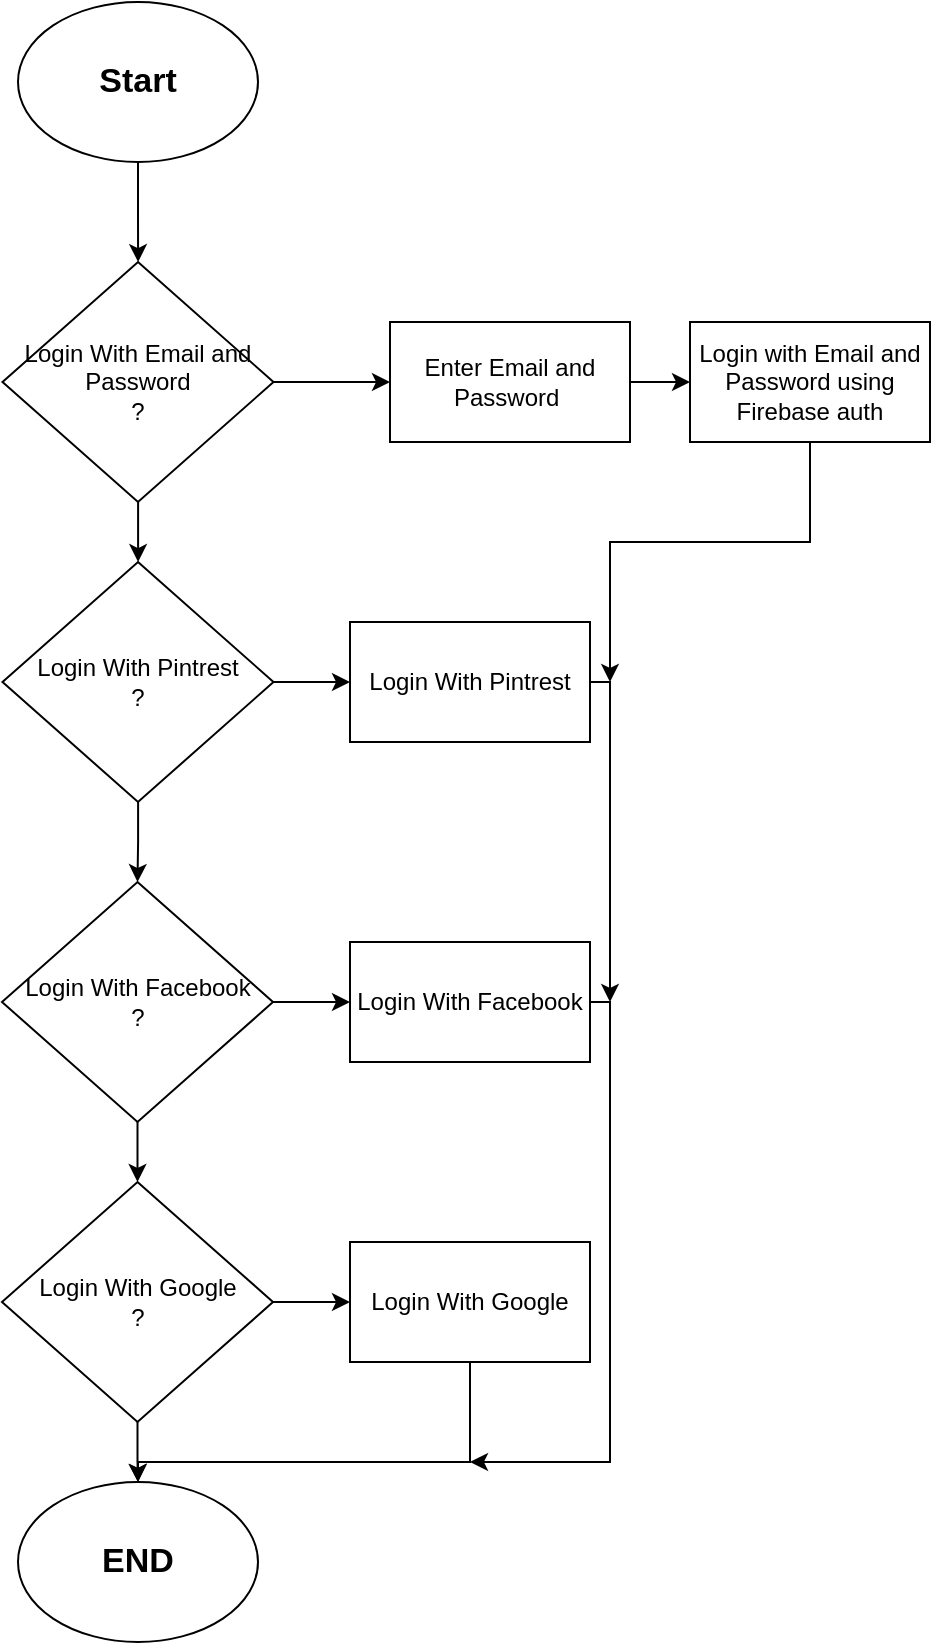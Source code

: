 <mxfile version="13.6.2" type="device"><diagram id="C5RBs43oDa-KdzZeNtuy" name="Page-1"><mxGraphModel dx="1024" dy="592" grid="1" gridSize="10" guides="1" tooltips="1" connect="1" arrows="1" fold="1" page="1" pageScale="1" pageWidth="827" pageHeight="1169" math="0" shadow="0"><root><mxCell id="WIyWlLk6GJQsqaUBKTNV-0"/><mxCell id="WIyWlLk6GJQsqaUBKTNV-1" parent="WIyWlLk6GJQsqaUBKTNV-0"/><mxCell id="PojsJdCrzXa4NBmwP8k9-3" value="" style="edgeStyle=orthogonalEdgeStyle;rounded=0;orthogonalLoop=1;jettySize=auto;html=1;" edge="1" parent="WIyWlLk6GJQsqaUBKTNV-1" source="PojsJdCrzXa4NBmwP8k9-1" target="PojsJdCrzXa4NBmwP8k9-2"><mxGeometry relative="1" as="geometry"/></mxCell><mxCell id="PojsJdCrzXa4NBmwP8k9-1" value="&lt;b&gt;&lt;font style=&quot;font-size: 17px&quot;&gt;Start&lt;/font&gt;&lt;/b&gt;" style="ellipse;whiteSpace=wrap;html=1;" vertex="1" parent="WIyWlLk6GJQsqaUBKTNV-1"><mxGeometry x="354" y="40" width="120" height="80" as="geometry"/></mxCell><mxCell id="PojsJdCrzXa4NBmwP8k9-5" value="" style="edgeStyle=orthogonalEdgeStyle;rounded=0;orthogonalLoop=1;jettySize=auto;html=1;" edge="1" parent="WIyWlLk6GJQsqaUBKTNV-1" source="PojsJdCrzXa4NBmwP8k9-2" target="PojsJdCrzXa4NBmwP8k9-4"><mxGeometry relative="1" as="geometry"/></mxCell><mxCell id="PojsJdCrzXa4NBmwP8k9-9" value="" style="edgeStyle=orthogonalEdgeStyle;rounded=0;orthogonalLoop=1;jettySize=auto;html=1;" edge="1" parent="WIyWlLk6GJQsqaUBKTNV-1" source="PojsJdCrzXa4NBmwP8k9-2" target="PojsJdCrzXa4NBmwP8k9-8"><mxGeometry relative="1" as="geometry"/></mxCell><mxCell id="PojsJdCrzXa4NBmwP8k9-2" value="Login With Email and Password&lt;br&gt;?" style="rhombus;whiteSpace=wrap;html=1;" vertex="1" parent="WIyWlLk6GJQsqaUBKTNV-1"><mxGeometry x="346.25" y="170" width="135.5" height="120" as="geometry"/></mxCell><mxCell id="PojsJdCrzXa4NBmwP8k9-7" value="" style="edgeStyle=orthogonalEdgeStyle;rounded=0;orthogonalLoop=1;jettySize=auto;html=1;" edge="1" parent="WIyWlLk6GJQsqaUBKTNV-1" source="PojsJdCrzXa4NBmwP8k9-4" target="PojsJdCrzXa4NBmwP8k9-6"><mxGeometry relative="1" as="geometry"/></mxCell><mxCell id="PojsJdCrzXa4NBmwP8k9-4" value="Enter Email and Password&amp;nbsp;" style="rounded=0;whiteSpace=wrap;html=1;" vertex="1" parent="WIyWlLk6GJQsqaUBKTNV-1"><mxGeometry x="540" y="200" width="120" height="60" as="geometry"/></mxCell><mxCell id="PojsJdCrzXa4NBmwP8k9-25" style="edgeStyle=orthogonalEdgeStyle;rounded=0;orthogonalLoop=1;jettySize=auto;html=1;" edge="1" parent="WIyWlLk6GJQsqaUBKTNV-1" source="PojsJdCrzXa4NBmwP8k9-6"><mxGeometry relative="1" as="geometry"><mxPoint x="650" y="380" as="targetPoint"/><Array as="points"><mxPoint x="750" y="310"/><mxPoint x="650" y="310"/></Array></mxGeometry></mxCell><mxCell id="PojsJdCrzXa4NBmwP8k9-6" value="Login with Email and Password using Firebase auth" style="rounded=0;whiteSpace=wrap;html=1;" vertex="1" parent="WIyWlLk6GJQsqaUBKTNV-1"><mxGeometry x="690" y="200" width="120" height="60" as="geometry"/></mxCell><mxCell id="PojsJdCrzXa4NBmwP8k9-11" value="" style="edgeStyle=orthogonalEdgeStyle;rounded=0;orthogonalLoop=1;jettySize=auto;html=1;" edge="1" parent="WIyWlLk6GJQsqaUBKTNV-1" source="PojsJdCrzXa4NBmwP8k9-8" target="PojsJdCrzXa4NBmwP8k9-10"><mxGeometry relative="1" as="geometry"/></mxCell><mxCell id="PojsJdCrzXa4NBmwP8k9-14" value="" style="edgeStyle=orthogonalEdgeStyle;rounded=0;orthogonalLoop=1;jettySize=auto;html=1;" edge="1" parent="WIyWlLk6GJQsqaUBKTNV-1" source="PojsJdCrzXa4NBmwP8k9-8" target="PojsJdCrzXa4NBmwP8k9-12"><mxGeometry relative="1" as="geometry"/></mxCell><mxCell id="PojsJdCrzXa4NBmwP8k9-8" value="Login With Pintrest&lt;br&gt;?" style="rhombus;whiteSpace=wrap;html=1;" vertex="1" parent="WIyWlLk6GJQsqaUBKTNV-1"><mxGeometry x="346.25" y="320" width="135.5" height="120" as="geometry"/></mxCell><mxCell id="PojsJdCrzXa4NBmwP8k9-24" style="edgeStyle=orthogonalEdgeStyle;rounded=0;orthogonalLoop=1;jettySize=auto;html=1;" edge="1" parent="WIyWlLk6GJQsqaUBKTNV-1" source="PojsJdCrzXa4NBmwP8k9-10"><mxGeometry relative="1" as="geometry"><mxPoint x="650" y="540" as="targetPoint"/><Array as="points"><mxPoint x="650" y="380"/></Array></mxGeometry></mxCell><mxCell id="PojsJdCrzXa4NBmwP8k9-10" value="Login With Pintrest" style="rounded=0;whiteSpace=wrap;html=1;" vertex="1" parent="WIyWlLk6GJQsqaUBKTNV-1"><mxGeometry x="520" y="350" width="120" height="60" as="geometry"/></mxCell><mxCell id="PojsJdCrzXa4NBmwP8k9-15" value="" style="edgeStyle=orthogonalEdgeStyle;rounded=0;orthogonalLoop=1;jettySize=auto;html=1;" edge="1" parent="WIyWlLk6GJQsqaUBKTNV-1" source="PojsJdCrzXa4NBmwP8k9-12" target="PojsJdCrzXa4NBmwP8k9-13"><mxGeometry relative="1" as="geometry"/></mxCell><mxCell id="PojsJdCrzXa4NBmwP8k9-18" value="" style="edgeStyle=orthogonalEdgeStyle;rounded=0;orthogonalLoop=1;jettySize=auto;html=1;" edge="1" parent="WIyWlLk6GJQsqaUBKTNV-1" source="PojsJdCrzXa4NBmwP8k9-12" target="PojsJdCrzXa4NBmwP8k9-16"><mxGeometry relative="1" as="geometry"/></mxCell><mxCell id="PojsJdCrzXa4NBmwP8k9-12" value="Login With Facebook&lt;br&gt;?" style="rhombus;whiteSpace=wrap;html=1;" vertex="1" parent="WIyWlLk6GJQsqaUBKTNV-1"><mxGeometry x="346" y="480" width="135.5" height="120" as="geometry"/></mxCell><mxCell id="PojsJdCrzXa4NBmwP8k9-23" style="edgeStyle=orthogonalEdgeStyle;rounded=0;orthogonalLoop=1;jettySize=auto;html=1;" edge="1" parent="WIyWlLk6GJQsqaUBKTNV-1" source="PojsJdCrzXa4NBmwP8k9-13"><mxGeometry relative="1" as="geometry"><mxPoint x="580" y="770" as="targetPoint"/><Array as="points"><mxPoint x="650" y="540"/><mxPoint x="650" y="770"/></Array></mxGeometry></mxCell><mxCell id="PojsJdCrzXa4NBmwP8k9-13" value="Login With Facebook" style="rounded=0;whiteSpace=wrap;html=1;" vertex="1" parent="WIyWlLk6GJQsqaUBKTNV-1"><mxGeometry x="520" y="510" width="120" height="60" as="geometry"/></mxCell><mxCell id="PojsJdCrzXa4NBmwP8k9-19" value="" style="edgeStyle=orthogonalEdgeStyle;rounded=0;orthogonalLoop=1;jettySize=auto;html=1;" edge="1" parent="WIyWlLk6GJQsqaUBKTNV-1" source="PojsJdCrzXa4NBmwP8k9-16" target="PojsJdCrzXa4NBmwP8k9-17"><mxGeometry relative="1" as="geometry"/></mxCell><mxCell id="PojsJdCrzXa4NBmwP8k9-21" value="" style="edgeStyle=orthogonalEdgeStyle;rounded=0;orthogonalLoop=1;jettySize=auto;html=1;" edge="1" parent="WIyWlLk6GJQsqaUBKTNV-1" source="PojsJdCrzXa4NBmwP8k9-16" target="PojsJdCrzXa4NBmwP8k9-20"><mxGeometry relative="1" as="geometry"/></mxCell><mxCell id="PojsJdCrzXa4NBmwP8k9-16" value="Login With Google&lt;br&gt;?" style="rhombus;whiteSpace=wrap;html=1;" vertex="1" parent="WIyWlLk6GJQsqaUBKTNV-1"><mxGeometry x="346" y="630" width="135.5" height="120" as="geometry"/></mxCell><mxCell id="PojsJdCrzXa4NBmwP8k9-22" style="edgeStyle=orthogonalEdgeStyle;rounded=0;orthogonalLoop=1;jettySize=auto;html=1;entryX=0.5;entryY=0;entryDx=0;entryDy=0;" edge="1" parent="WIyWlLk6GJQsqaUBKTNV-1" source="PojsJdCrzXa4NBmwP8k9-17" target="PojsJdCrzXa4NBmwP8k9-20"><mxGeometry relative="1" as="geometry"><Array as="points"><mxPoint x="580" y="770"/><mxPoint x="414" y="770"/></Array></mxGeometry></mxCell><mxCell id="PojsJdCrzXa4NBmwP8k9-17" value="Login With Google" style="rounded=0;whiteSpace=wrap;html=1;" vertex="1" parent="WIyWlLk6GJQsqaUBKTNV-1"><mxGeometry x="520" y="660" width="120" height="60" as="geometry"/></mxCell><mxCell id="PojsJdCrzXa4NBmwP8k9-20" value="&lt;b&gt;&lt;font style=&quot;font-size: 17px&quot;&gt;END&lt;/font&gt;&lt;/b&gt;" style="ellipse;whiteSpace=wrap;html=1;" vertex="1" parent="WIyWlLk6GJQsqaUBKTNV-1"><mxGeometry x="354" y="780" width="120" height="80" as="geometry"/></mxCell></root></mxGraphModel></diagram></mxfile>